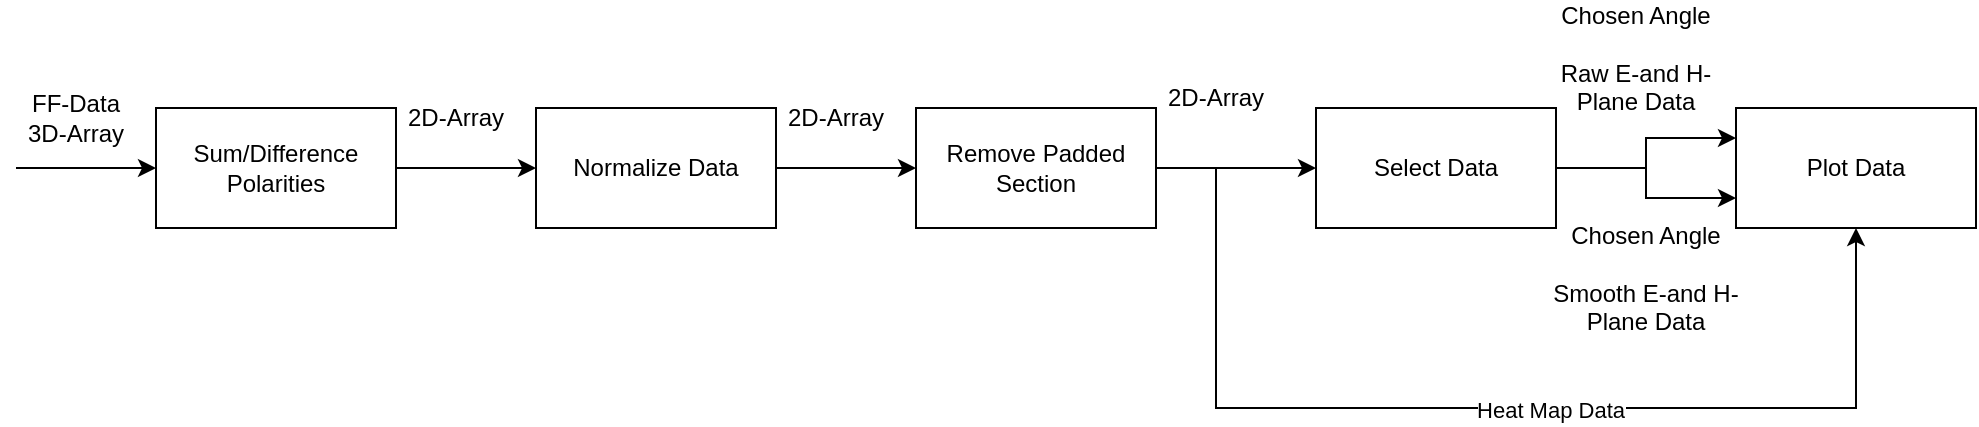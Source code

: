 <mxfile version="25.0.3">
  <diagram name="Side-1" id="xcPwZulOgSc4jFvjlqly">
    <mxGraphModel dx="2219" dy="569" grid="1" gridSize="10" guides="1" tooltips="1" connect="1" arrows="1" fold="1" page="1" pageScale="1" pageWidth="1169" pageHeight="1654" math="0" shadow="0">
      <root>
        <mxCell id="0" />
        <mxCell id="1" parent="0" />
        <mxCell id="Y16_Ag_frZ3wuAwhggBJ-1" value="Plot Data" style="rounded=0;whiteSpace=wrap;html=1;" parent="1" vertex="1">
          <mxGeometry x="550" y="200" width="120" height="60" as="geometry" />
        </mxCell>
        <mxCell id="Y16_Ag_frZ3wuAwhggBJ-42" style="edgeStyle=orthogonalEdgeStyle;rounded=0;orthogonalLoop=1;jettySize=auto;html=1;exitX=1;exitY=0.5;exitDx=0;exitDy=0;entryX=0;entryY=0.25;entryDx=0;entryDy=0;" parent="1" source="Y16_Ag_frZ3wuAwhggBJ-2" target="Y16_Ag_frZ3wuAwhggBJ-1" edge="1">
          <mxGeometry relative="1" as="geometry" />
        </mxCell>
        <mxCell id="Y16_Ag_frZ3wuAwhggBJ-43" style="edgeStyle=orthogonalEdgeStyle;rounded=0;orthogonalLoop=1;jettySize=auto;html=1;exitX=1;exitY=0.5;exitDx=0;exitDy=0;entryX=0;entryY=0.75;entryDx=0;entryDy=0;" parent="1" source="Y16_Ag_frZ3wuAwhggBJ-2" target="Y16_Ag_frZ3wuAwhggBJ-1" edge="1">
          <mxGeometry relative="1" as="geometry" />
        </mxCell>
        <mxCell id="Y16_Ag_frZ3wuAwhggBJ-2" value="Select Data" style="rounded=0;whiteSpace=wrap;html=1;" parent="1" vertex="1">
          <mxGeometry x="340" y="200" width="120" height="60" as="geometry" />
        </mxCell>
        <mxCell id="Y16_Ag_frZ3wuAwhggBJ-5" value="" style="edgeStyle=orthogonalEdgeStyle;rounded=0;orthogonalLoop=1;jettySize=auto;html=1;" parent="1" source="Y16_Ag_frZ3wuAwhggBJ-4" target="Y16_Ag_frZ3wuAwhggBJ-2" edge="1">
          <mxGeometry relative="1" as="geometry" />
        </mxCell>
        <mxCell id="Y16_Ag_frZ3wuAwhggBJ-39" style="edgeStyle=orthogonalEdgeStyle;rounded=0;orthogonalLoop=1;jettySize=auto;html=1;exitX=1;exitY=0.5;exitDx=0;exitDy=0;entryX=0.5;entryY=1;entryDx=0;entryDy=0;" parent="1" source="Y16_Ag_frZ3wuAwhggBJ-4" target="Y16_Ag_frZ3wuAwhggBJ-1" edge="1">
          <mxGeometry relative="1" as="geometry">
            <Array as="points">
              <mxPoint x="290" y="230" />
              <mxPoint x="290" y="350" />
              <mxPoint x="610" y="350" />
            </Array>
          </mxGeometry>
        </mxCell>
        <mxCell id="Y16_Ag_frZ3wuAwhggBJ-40" value="Heat Map Data" style="edgeLabel;html=1;align=center;verticalAlign=middle;resizable=0;points=[];" parent="Y16_Ag_frZ3wuAwhggBJ-39" vertex="1" connectable="0">
          <mxGeometry x="0.026" y="-1" relative="1" as="geometry">
            <mxPoint x="29" as="offset" />
          </mxGeometry>
        </mxCell>
        <mxCell id="Y16_Ag_frZ3wuAwhggBJ-4" value="Remove &lt;span style=&quot;background-color: initial;&quot;&gt;Padded Section&lt;/span&gt;" style="rounded=0;whiteSpace=wrap;html=1;" parent="1" vertex="1">
          <mxGeometry x="140" y="200" width="120" height="60" as="geometry" />
        </mxCell>
        <mxCell id="Y16_Ag_frZ3wuAwhggBJ-8" value="&lt;div&gt;FF-Data&lt;/div&gt;3D-Array" style="text;html=1;align=center;verticalAlign=middle;whiteSpace=wrap;rounded=0;" parent="1" vertex="1">
          <mxGeometry x="-310" y="190" width="60" height="30" as="geometry" />
        </mxCell>
        <mxCell id="Y16_Ag_frZ3wuAwhggBJ-9" value="2D-Array" style="text;html=1;align=center;verticalAlign=middle;whiteSpace=wrap;rounded=0;" parent="1" vertex="1">
          <mxGeometry x="260" y="180" width="60" height="30" as="geometry" />
        </mxCell>
        <mxCell id="Y16_Ag_frZ3wuAwhggBJ-12" value="Chosen Angle&lt;div&gt;&lt;br&gt;&lt;div&gt;Raw E-and H-Plane Data&lt;/div&gt;&lt;/div&gt;" style="text;html=1;align=center;verticalAlign=middle;whiteSpace=wrap;rounded=0;" parent="1" vertex="1">
          <mxGeometry x="460" y="160" width="80" height="30" as="geometry" />
        </mxCell>
        <mxCell id="Y16_Ag_frZ3wuAwhggBJ-13" value="Chosen Angle&lt;div&gt;&lt;br&gt;&lt;div&gt;Smooth E-and H-Plane Data&lt;/div&gt;&lt;/div&gt;" style="text;html=1;align=center;verticalAlign=middle;whiteSpace=wrap;rounded=0;" parent="1" vertex="1">
          <mxGeometry x="450" y="270" width="110" height="30" as="geometry" />
        </mxCell>
        <mxCell id="Y16_Ag_frZ3wuAwhggBJ-44" style="edgeStyle=orthogonalEdgeStyle;rounded=0;orthogonalLoop=1;jettySize=auto;html=1;exitX=1;exitY=0.5;exitDx=0;exitDy=0;entryX=0;entryY=0.5;entryDx=0;entryDy=0;" parent="1" source="Y16_Ag_frZ3wuAwhggBJ-41" target="Y16_Ag_frZ3wuAwhggBJ-4" edge="1">
          <mxGeometry relative="1" as="geometry" />
        </mxCell>
        <mxCell id="Y16_Ag_frZ3wuAwhggBJ-41" value="Normalize Data" style="rounded=0;whiteSpace=wrap;html=1;" parent="1" vertex="1">
          <mxGeometry x="-50" y="200" width="120" height="60" as="geometry" />
        </mxCell>
        <mxCell id="Y16_Ag_frZ3wuAwhggBJ-45" value="2D-Array" style="text;html=1;align=center;verticalAlign=middle;whiteSpace=wrap;rounded=0;" parent="1" vertex="1">
          <mxGeometry x="70" y="190" width="60" height="30" as="geometry" />
        </mxCell>
        <mxCell id="Y16_Ag_frZ3wuAwhggBJ-46" value="2D-Array" style="text;html=1;align=center;verticalAlign=middle;whiteSpace=wrap;rounded=0;" parent="1" vertex="1">
          <mxGeometry x="-120" y="190" width="60" height="30" as="geometry" />
        </mxCell>
        <mxCell id="Y16_Ag_frZ3wuAwhggBJ-48" style="edgeStyle=orthogonalEdgeStyle;rounded=0;orthogonalLoop=1;jettySize=auto;html=1;exitX=1;exitY=0.5;exitDx=0;exitDy=0;" parent="1" source="Y16_Ag_frZ3wuAwhggBJ-47" target="Y16_Ag_frZ3wuAwhggBJ-41" edge="1">
          <mxGeometry relative="1" as="geometry" />
        </mxCell>
        <mxCell id="Y16_Ag_frZ3wuAwhggBJ-47" value="Sum/Difference Polarities" style="rounded=0;whiteSpace=wrap;html=1;" parent="1" vertex="1">
          <mxGeometry x="-240" y="200" width="120" height="60" as="geometry" />
        </mxCell>
        <mxCell id="Y16_Ag_frZ3wuAwhggBJ-49" value="" style="endArrow=classic;html=1;rounded=0;entryX=0;entryY=0.5;entryDx=0;entryDy=0;" parent="1" target="Y16_Ag_frZ3wuAwhggBJ-47" edge="1">
          <mxGeometry width="50" height="50" relative="1" as="geometry">
            <mxPoint x="-310" y="230" as="sourcePoint" />
            <mxPoint x="-250" y="230" as="targetPoint" />
          </mxGeometry>
        </mxCell>
      </root>
    </mxGraphModel>
  </diagram>
</mxfile>
